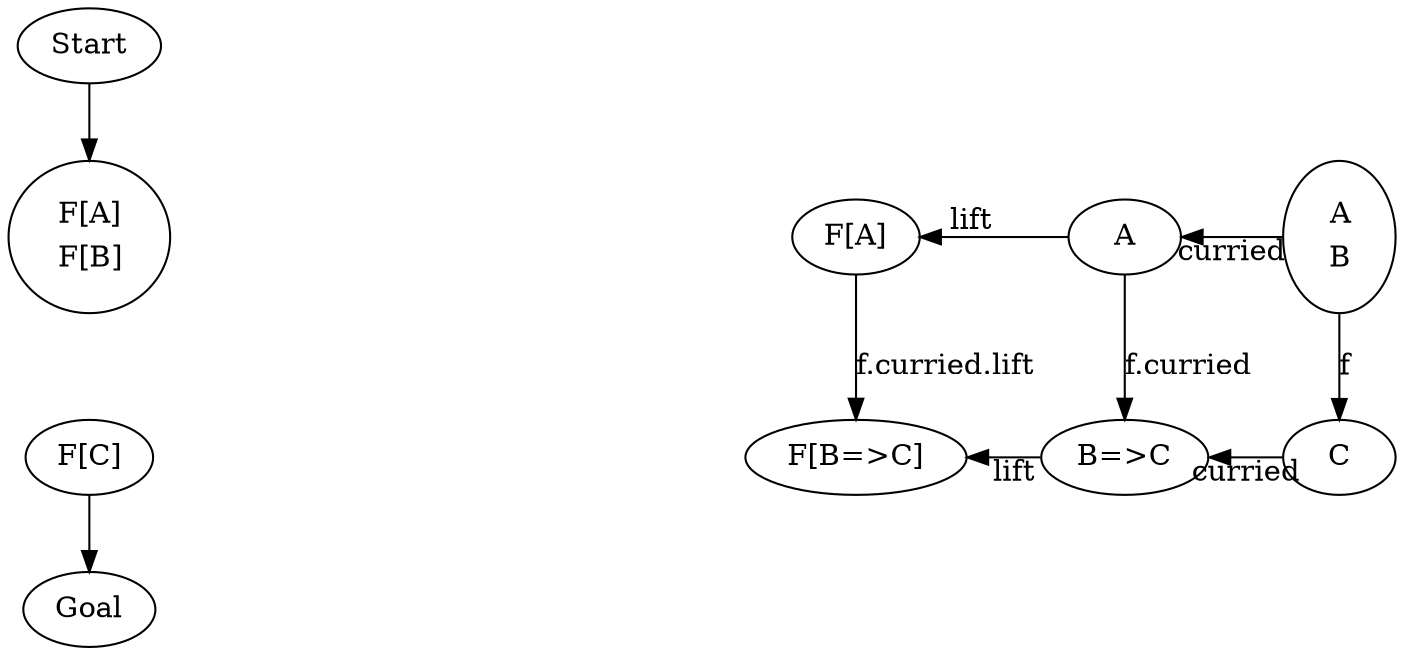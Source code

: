 digraph {
    Start[class="extremity"]
    Goal[class="extremity"]

    FAFB[label=<<table border='0' cellborder='0'><tr><td>F[A]</td></tr><tr><td>F[B]</td></tr></table>> class="start,disabled" group="1"]
    FC[label="F[C]" class="goal,disabled" group="1"]

    AB[label=<<table border='0' cellborder='0'><tr><td>A</td></tr><tr><td>B</td></tr></table>> group="5" class="disabled"]
    C[group="5" class="disabled"]

    A[group="bottom" label="A" group="4"]
    B2C[label="B=>C" group="4"]

    FA[label="F[A]" group="3"]
    FB2C[label="F[B=>C]" group="3"]
    FB2FC[label="F[B]=>F[C]" group="2" style="invis"]

    FAFB -> FC[label="uncurried(f.curried.lift⨾split)" style="invis"]
    AB -> C[label="f" class="disabled"]

    {
        rank=same
        FAFB -> FA[class="lift" xlabel="uncurried" dir="back" style="invis"]
        FA -> A[class="lift" xlabel="lift" dir="back"]
        A -> AB[class="lift" xlabel="curried" dir="back" class="disabled"]
    }

    {
        rank=same
        FC -> FB2FC[class="lift" xlabel="uncurried" dir="back" style="invis"]
        FB2FC -> FB2C[xlabel="split" dir="back" style="invis" class="required"]
        FB2C -> B2C[class="lift" xlabel="lift" dir="back"]
        B2C -> C[class="lift" xlabel="curried" dir="back" class="disabled"]
    }

    A -> B2C[label="f.curried"]
    FA -> FB2C[label="f.curried.lift"]
    FA -> FB2FC[label="f.curried.lift⨾split" style="invis"]

    Start -> FAFB[class="start,disabled"]
    FC -> Goal[class="goal,disabled"]
}
